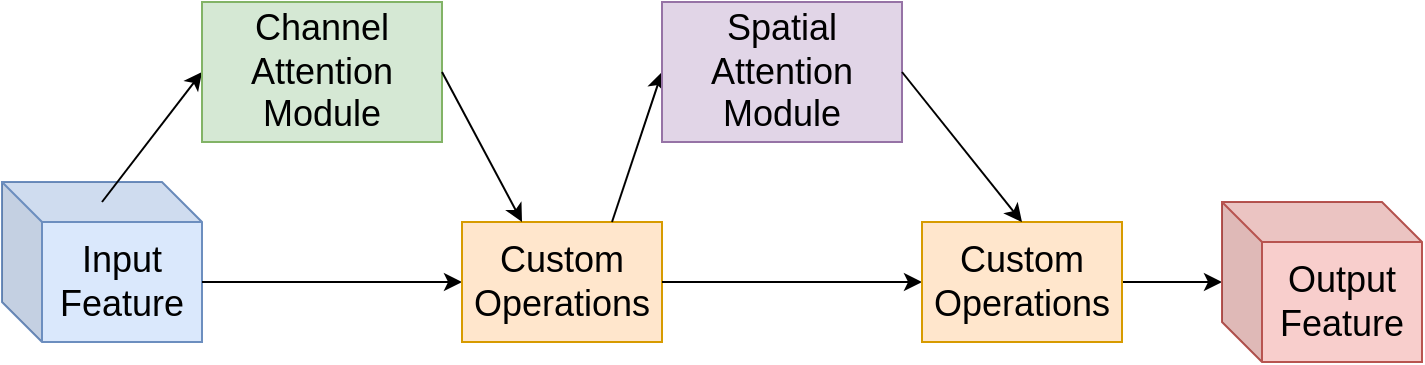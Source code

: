 <mxfile version="21.3.0" type="github">
  <diagram name="第 1 页" id="SHI3xq363K08YvJ9_AmA">
    <mxGraphModel dx="1064" dy="499" grid="1" gridSize="10" guides="1" tooltips="1" connect="1" arrows="1" fold="1" page="1" pageScale="1" pageWidth="827" pageHeight="1169" math="0" shadow="0">
      <root>
        <mxCell id="0" />
        <mxCell id="1" parent="0" />
        <mxCell id="dwNiCrabYGl-NqJwSYs2-2" value="&lt;font style=&quot;font-size: 18px;&quot;&gt;Input Feature&lt;/font&gt;" style="shape=cube;whiteSpace=wrap;html=1;boundedLbl=1;backgroundOutline=1;darkOpacity=0.05;darkOpacity2=0.1;fillColor=#dae8fc;strokeColor=#6c8ebf;" vertex="1" parent="1">
          <mxGeometry x="70" y="250" width="100" height="80" as="geometry" />
        </mxCell>
        <mxCell id="dwNiCrabYGl-NqJwSYs2-3" value="" style="endArrow=classic;html=1;rounded=0;exitX=0;exitY=0;exitDx=100;exitDy=50;exitPerimeter=0;entryX=0;entryY=0.5;entryDx=0;entryDy=0;" edge="1" parent="1" source="dwNiCrabYGl-NqJwSYs2-2" target="dwNiCrabYGl-NqJwSYs2-5">
          <mxGeometry width="50" height="50" relative="1" as="geometry">
            <mxPoint x="290" y="310" as="sourcePoint" />
            <mxPoint x="280" y="300" as="targetPoint" />
          </mxGeometry>
        </mxCell>
        <mxCell id="dwNiCrabYGl-NqJwSYs2-5" value="&lt;font style=&quot;font-size: 18px;&quot;&gt;Custom Operations&lt;/font&gt;" style="rounded=0;whiteSpace=wrap;html=1;fillColor=#ffe6cc;strokeColor=#d79b00;" vertex="1" parent="1">
          <mxGeometry x="300" y="270" width="100" height="60" as="geometry" />
        </mxCell>
        <mxCell id="dwNiCrabYGl-NqJwSYs2-6" value="" style="endArrow=classic;html=1;rounded=0;entryX=0;entryY=0.5;entryDx=0;entryDy=0;" edge="1" parent="1" target="dwNiCrabYGl-NqJwSYs2-7">
          <mxGeometry width="50" height="50" relative="1" as="geometry">
            <mxPoint x="120" y="260" as="sourcePoint" />
            <mxPoint x="170" y="210" as="targetPoint" />
          </mxGeometry>
        </mxCell>
        <mxCell id="dwNiCrabYGl-NqJwSYs2-7" value="&lt;font style=&quot;font-size: 18px;&quot;&gt;Channel Attention Module&lt;/font&gt;" style="rounded=0;whiteSpace=wrap;html=1;fillColor=#d5e8d4;strokeColor=#82b366;" vertex="1" parent="1">
          <mxGeometry x="170" y="160" width="120" height="70" as="geometry" />
        </mxCell>
        <mxCell id="dwNiCrabYGl-NqJwSYs2-8" value="" style="endArrow=classic;html=1;rounded=0;exitX=1;exitY=0.5;exitDx=0;exitDy=0;" edge="1" parent="1" source="dwNiCrabYGl-NqJwSYs2-7">
          <mxGeometry width="50" height="50" relative="1" as="geometry">
            <mxPoint x="360" y="240" as="sourcePoint" />
            <mxPoint x="330" y="270" as="targetPoint" />
          </mxGeometry>
        </mxCell>
        <mxCell id="dwNiCrabYGl-NqJwSYs2-9" value="" style="endArrow=classic;html=1;rounded=0;exitX=1;exitY=0.5;exitDx=0;exitDy=0;entryX=0;entryY=0.5;entryDx=0;entryDy=0;" edge="1" parent="1" target="dwNiCrabYGl-NqJwSYs2-10" source="dwNiCrabYGl-NqJwSYs2-5">
          <mxGeometry width="50" height="50" relative="1" as="geometry">
            <mxPoint x="400" y="300" as="sourcePoint" />
            <mxPoint x="510" y="300" as="targetPoint" />
          </mxGeometry>
        </mxCell>
        <mxCell id="dwNiCrabYGl-NqJwSYs2-15" value="" style="edgeStyle=orthogonalEdgeStyle;rounded=0;orthogonalLoop=1;jettySize=auto;html=1;" edge="1" parent="1" source="dwNiCrabYGl-NqJwSYs2-10" target="dwNiCrabYGl-NqJwSYs2-14">
          <mxGeometry relative="1" as="geometry" />
        </mxCell>
        <mxCell id="dwNiCrabYGl-NqJwSYs2-10" value="&lt;font style=&quot;font-size: 18px;&quot;&gt;Custom Operations&lt;/font&gt;" style="rounded=0;whiteSpace=wrap;html=1;fillColor=#ffe6cc;strokeColor=#d79b00;" vertex="1" parent="1">
          <mxGeometry x="530" y="270" width="100" height="60" as="geometry" />
        </mxCell>
        <mxCell id="dwNiCrabYGl-NqJwSYs2-11" value="" style="endArrow=classic;html=1;rounded=0;entryX=0;entryY=0.5;entryDx=0;entryDy=0;exitX=0.75;exitY=0;exitDx=0;exitDy=0;" edge="1" parent="1" target="dwNiCrabYGl-NqJwSYs2-12" source="dwNiCrabYGl-NqJwSYs2-5">
          <mxGeometry width="50" height="50" relative="1" as="geometry">
            <mxPoint x="350" y="260" as="sourcePoint" />
            <mxPoint x="400" y="210" as="targetPoint" />
          </mxGeometry>
        </mxCell>
        <mxCell id="dwNiCrabYGl-NqJwSYs2-12" value="&lt;font style=&quot;font-size: 18px;&quot;&gt;Spatial&lt;br&gt;Attention&lt;br&gt;Module&lt;br&gt;&lt;/font&gt;" style="rounded=0;whiteSpace=wrap;html=1;fillColor=#e1d5e7;strokeColor=#9673a6;" vertex="1" parent="1">
          <mxGeometry x="400" y="160" width="120" height="70" as="geometry" />
        </mxCell>
        <mxCell id="dwNiCrabYGl-NqJwSYs2-13" value="" style="endArrow=classic;html=1;rounded=0;exitX=1;exitY=0.5;exitDx=0;exitDy=0;entryX=0.5;entryY=0;entryDx=0;entryDy=0;" edge="1" parent="1" source="dwNiCrabYGl-NqJwSYs2-12" target="dwNiCrabYGl-NqJwSYs2-10">
          <mxGeometry width="50" height="50" relative="1" as="geometry">
            <mxPoint x="590" y="240" as="sourcePoint" />
            <mxPoint x="640" y="190" as="targetPoint" />
          </mxGeometry>
        </mxCell>
        <mxCell id="dwNiCrabYGl-NqJwSYs2-14" value="&lt;font style=&quot;font-size: 18px;&quot;&gt;Output Feature&lt;/font&gt;" style="shape=cube;whiteSpace=wrap;html=1;boundedLbl=1;backgroundOutline=1;darkOpacity=0.05;darkOpacity2=0.1;fillColor=#f8cecc;strokeColor=#b85450;" vertex="1" parent="1">
          <mxGeometry x="680" y="260" width="100" height="80" as="geometry" />
        </mxCell>
      </root>
    </mxGraphModel>
  </diagram>
</mxfile>
